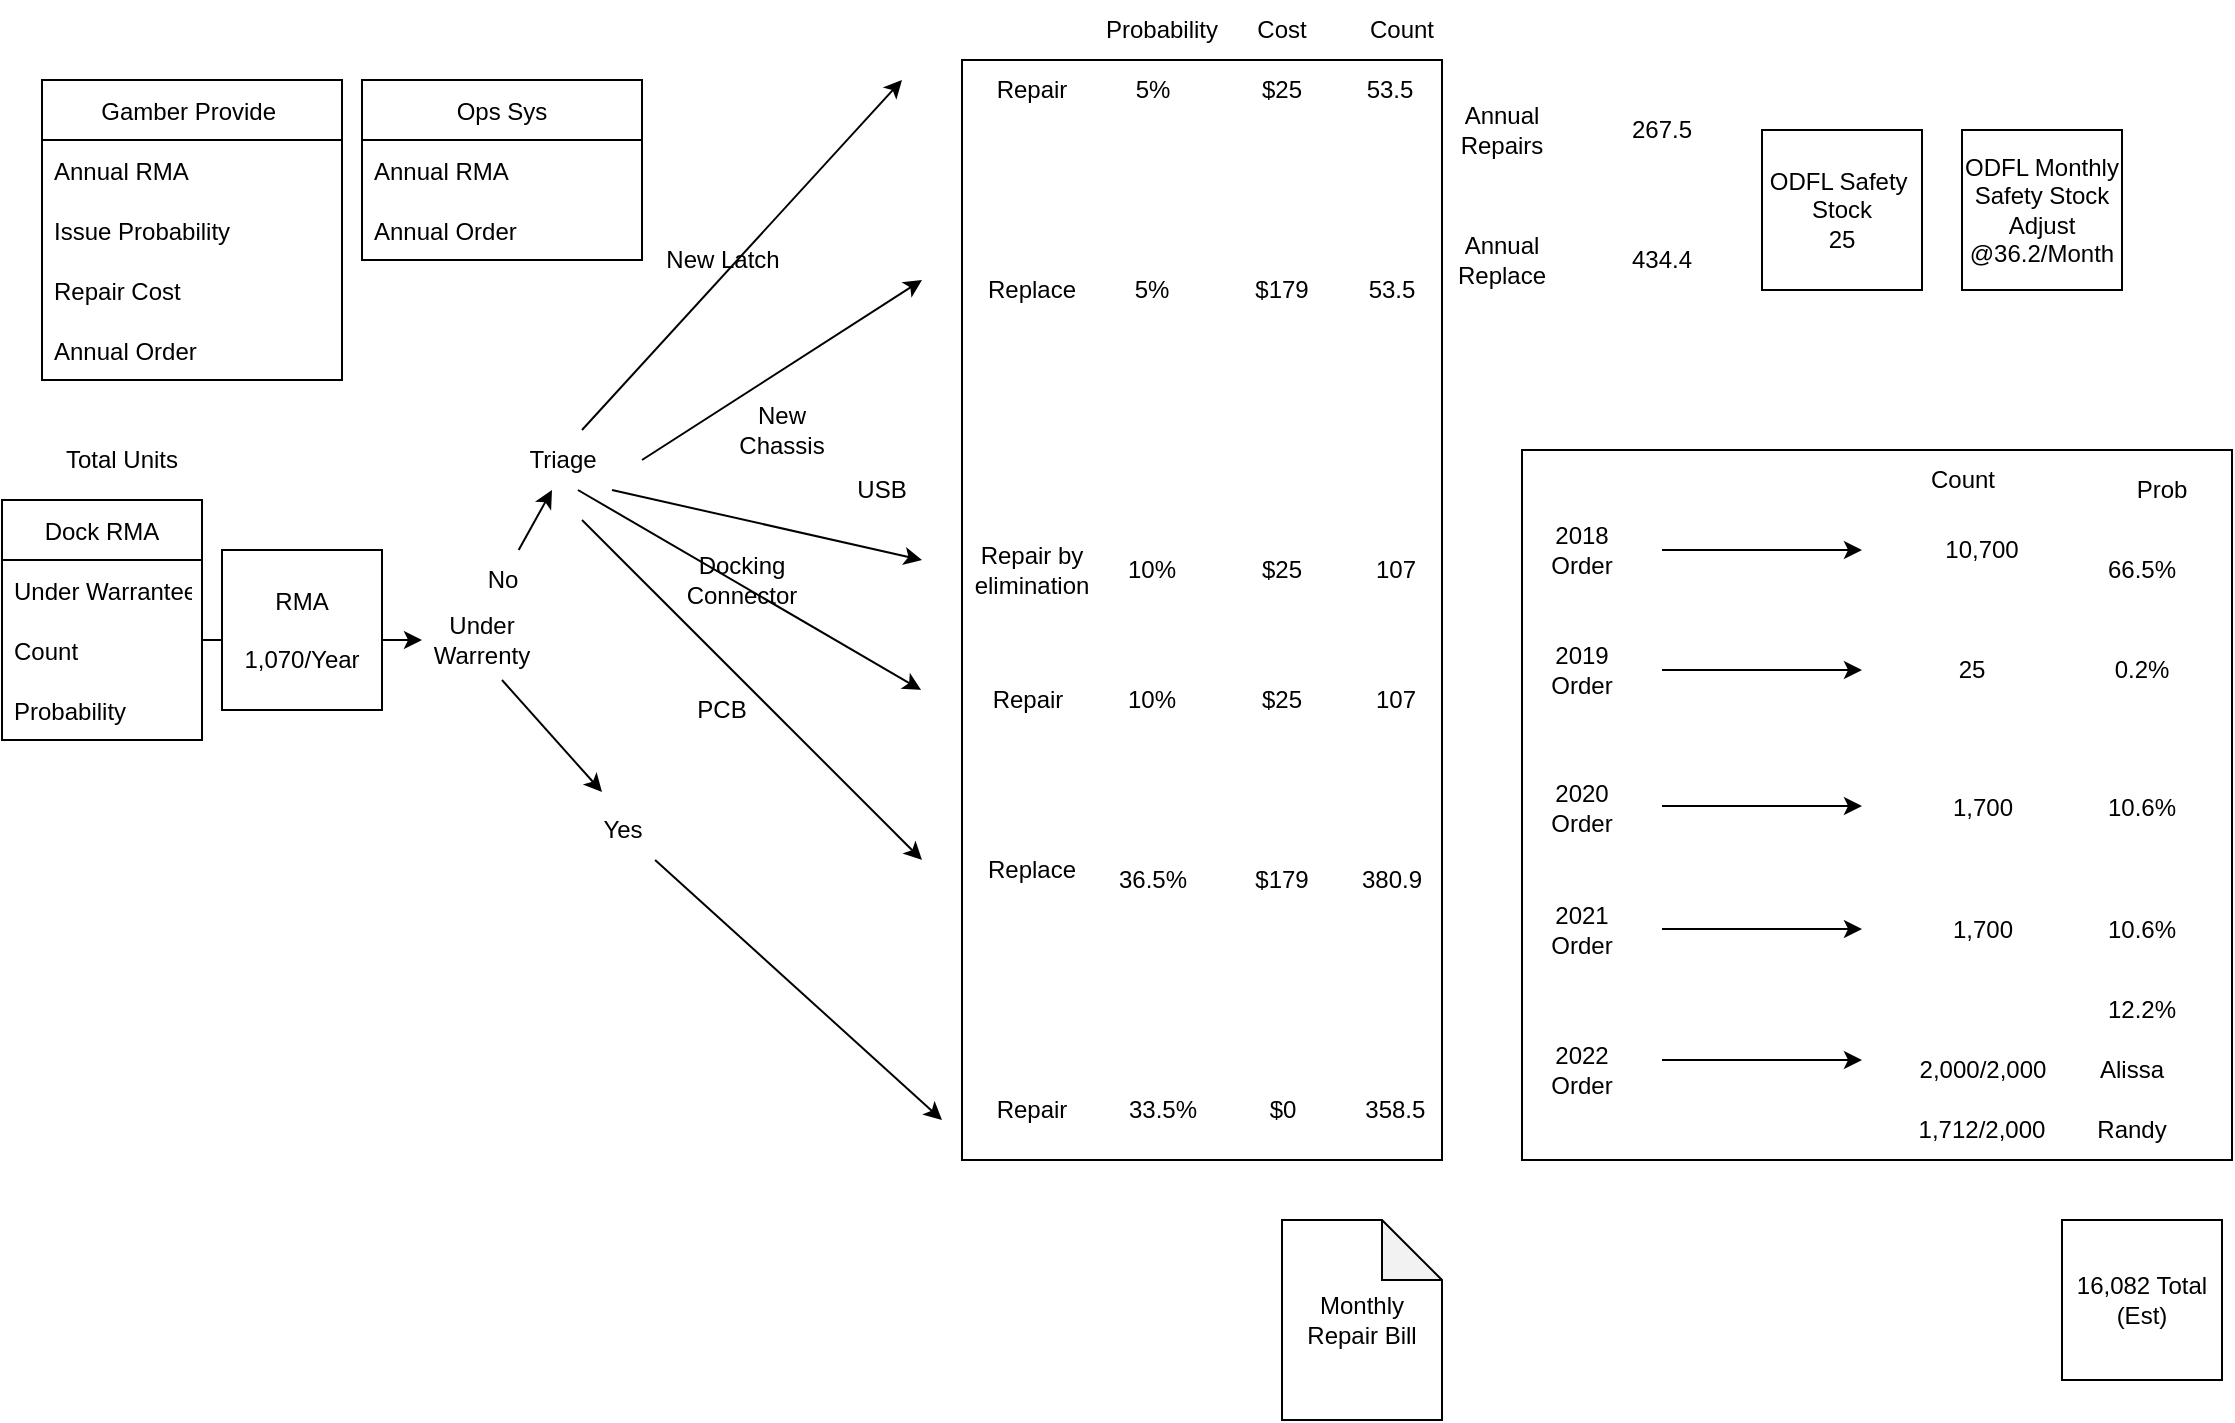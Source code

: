<mxfile version="20.3.3" type="github">
  <diagram id="9ryGAYnsp60zznlVaLfw" name="Page-1">
    <mxGraphModel dx="1422" dy="762" grid="1" gridSize="10" guides="1" tooltips="1" connect="1" arrows="1" fold="1" page="1" pageScale="1" pageWidth="1169" pageHeight="827" math="0" shadow="0">
      <root>
        <mxCell id="0" />
        <mxCell id="1" parent="0" />
        <mxCell id="VQjPy86mHkucHI1g0aib-139" value="" style="rounded=0;whiteSpace=wrap;html=1;" vertex="1" parent="1">
          <mxGeometry x="520" y="40" width="240" height="550" as="geometry" />
        </mxCell>
        <mxCell id="VQjPy86mHkucHI1g0aib-135" value="" style="whiteSpace=wrap;html=1;aspect=fixed;" vertex="1" parent="1">
          <mxGeometry x="800" y="235" width="355" height="355" as="geometry" />
        </mxCell>
        <mxCell id="VQjPy86mHkucHI1g0aib-1" value="" style="endArrow=classic;html=1;rounded=0;" edge="1" parent="1">
          <mxGeometry width="50" height="50" relative="1" as="geometry">
            <mxPoint x="140" y="330" as="sourcePoint" />
            <mxPoint x="250" y="330" as="targetPoint" />
          </mxGeometry>
        </mxCell>
        <mxCell id="VQjPy86mHkucHI1g0aib-3" value="" style="endArrow=classic;html=1;rounded=0;startArrow=none;entryX=0.25;entryY=1;entryDx=0;entryDy=0;" edge="1" parent="1" source="VQjPy86mHkucHI1g0aib-6">
          <mxGeometry width="50" height="50" relative="1" as="geometry">
            <mxPoint x="270" y="310" as="sourcePoint" />
            <mxPoint x="315" y="255" as="targetPoint" />
          </mxGeometry>
        </mxCell>
        <mxCell id="VQjPy86mHkucHI1g0aib-4" value="Under Warrenty" style="text;html=1;strokeColor=none;fillColor=none;align=center;verticalAlign=middle;whiteSpace=wrap;rounded=0;" vertex="1" parent="1">
          <mxGeometry x="250" y="315" width="60" height="30" as="geometry" />
        </mxCell>
        <mxCell id="VQjPy86mHkucHI1g0aib-5" value="" style="endArrow=classic;html=1;rounded=0;exitX=0.5;exitY=0;exitDx=0;exitDy=0;" edge="1" parent="1">
          <mxGeometry width="50" height="50" relative="1" as="geometry">
            <mxPoint x="330" y="225" as="sourcePoint" />
            <mxPoint x="490" y="50" as="targetPoint" />
          </mxGeometry>
        </mxCell>
        <mxCell id="VQjPy86mHkucHI1g0aib-7" value="" style="endArrow=classic;html=1;rounded=0;startArrow=none;" edge="1" parent="1" source="VQjPy86mHkucHI1g0aib-8">
          <mxGeometry width="50" height="50" relative="1" as="geometry">
            <mxPoint x="300" y="380" as="sourcePoint" />
            <mxPoint x="510" y="570" as="targetPoint" />
          </mxGeometry>
        </mxCell>
        <mxCell id="VQjPy86mHkucHI1g0aib-10" value="" style="endArrow=classic;html=1;rounded=0;exitX=1;exitY=0.5;exitDx=0;exitDy=0;" edge="1" parent="1">
          <mxGeometry width="50" height="50" relative="1" as="geometry">
            <mxPoint x="360" y="240" as="sourcePoint" />
            <mxPoint x="500" y="150" as="targetPoint" />
          </mxGeometry>
        </mxCell>
        <mxCell id="VQjPy86mHkucHI1g0aib-11" value="" style="endArrow=classic;html=1;rounded=0;exitX=0.633;exitY=1;exitDx=0;exitDy=0;exitPerimeter=0;" edge="1" parent="1" source="VQjPy86mHkucHI1g0aib-85">
          <mxGeometry width="50" height="50" relative="1" as="geometry">
            <mxPoint x="360.43" y="255" as="sourcePoint" />
            <mxPoint x="499.56" y="355" as="targetPoint" />
          </mxGeometry>
        </mxCell>
        <mxCell id="VQjPy86mHkucHI1g0aib-8" value="Yes" style="text;html=1;align=center;verticalAlign=middle;resizable=0;points=[];autosize=1;strokeColor=none;fillColor=none;" vertex="1" parent="1">
          <mxGeometry x="330" y="410" width="40" height="30" as="geometry" />
        </mxCell>
        <mxCell id="VQjPy86mHkucHI1g0aib-6" value="No" style="text;html=1;align=center;verticalAlign=middle;resizable=0;points=[];autosize=1;strokeColor=none;fillColor=none;" vertex="1" parent="1">
          <mxGeometry x="270" y="285" width="40" height="30" as="geometry" />
        </mxCell>
        <mxCell id="VQjPy86mHkucHI1g0aib-13" value="" style="endArrow=none;html=1;rounded=0;" edge="1" parent="1" target="VQjPy86mHkucHI1g0aib-6">
          <mxGeometry width="50" height="50" relative="1" as="geometry">
            <mxPoint x="270" y="310" as="sourcePoint" />
            <mxPoint x="320" y="260" as="targetPoint" />
          </mxGeometry>
        </mxCell>
        <mxCell id="VQjPy86mHkucHI1g0aib-14" value="" style="endArrow=classic;html=1;rounded=0;entryX=0.25;entryY=-0.133;entryDx=0;entryDy=0;entryPerimeter=0;" edge="1" parent="1" target="VQjPy86mHkucHI1g0aib-8">
          <mxGeometry width="50" height="50" relative="1" as="geometry">
            <mxPoint x="290" y="350" as="sourcePoint" />
            <mxPoint x="610" y="350" as="targetPoint" />
          </mxGeometry>
        </mxCell>
        <mxCell id="VQjPy86mHkucHI1g0aib-15" value="New Latch" style="text;html=1;align=center;verticalAlign=middle;resizable=0;points=[];autosize=1;strokeColor=none;fillColor=none;" vertex="1" parent="1">
          <mxGeometry x="360" y="125" width="80" height="30" as="geometry" />
        </mxCell>
        <mxCell id="VQjPy86mHkucHI1g0aib-18" value="New Chassis" style="text;html=1;strokeColor=none;fillColor=none;align=center;verticalAlign=middle;whiteSpace=wrap;rounded=0;" vertex="1" parent="1">
          <mxGeometry x="400" y="210" width="60" height="30" as="geometry" />
        </mxCell>
        <mxCell id="VQjPy86mHkucHI1g0aib-20" value="" style="endArrow=classic;html=1;rounded=0;exitX=0.75;exitY=1;exitDx=0;exitDy=0;" edge="1" parent="1">
          <mxGeometry width="50" height="50" relative="1" as="geometry">
            <mxPoint x="345" y="255" as="sourcePoint" />
            <mxPoint x="500" y="290" as="targetPoint" />
          </mxGeometry>
        </mxCell>
        <mxCell id="VQjPy86mHkucHI1g0aib-28" value="Docking Connector" style="text;html=1;strokeColor=none;fillColor=none;align=center;verticalAlign=middle;whiteSpace=wrap;rounded=0;" vertex="1" parent="1">
          <mxGeometry x="380" y="285" width="60" height="30" as="geometry" />
        </mxCell>
        <mxCell id="VQjPy86mHkucHI1g0aib-29" value="" style="endArrow=classic;html=1;rounded=0;" edge="1" parent="1">
          <mxGeometry width="50" height="50" relative="1" as="geometry">
            <mxPoint x="330" y="270" as="sourcePoint" />
            <mxPoint x="500" y="440" as="targetPoint" />
          </mxGeometry>
        </mxCell>
        <mxCell id="VQjPy86mHkucHI1g0aib-30" value="PCB" style="text;html=1;strokeColor=none;fillColor=none;align=center;verticalAlign=middle;whiteSpace=wrap;rounded=0;" vertex="1" parent="1">
          <mxGeometry x="370" y="350" width="60" height="30" as="geometry" />
        </mxCell>
        <mxCell id="VQjPy86mHkucHI1g0aib-31" value="Repair" style="text;html=1;strokeColor=none;fillColor=none;align=center;verticalAlign=middle;whiteSpace=wrap;rounded=0;" vertex="1" parent="1">
          <mxGeometry x="525" y="40" width="60" height="30" as="geometry" />
        </mxCell>
        <mxCell id="VQjPy86mHkucHI1g0aib-32" value="Replace" style="text;html=1;strokeColor=none;fillColor=none;align=center;verticalAlign=middle;whiteSpace=wrap;rounded=0;" vertex="1" parent="1">
          <mxGeometry x="525" y="140" width="60" height="30" as="geometry" />
        </mxCell>
        <mxCell id="VQjPy86mHkucHI1g0aib-33" value="USB" style="text;html=1;strokeColor=none;fillColor=none;align=center;verticalAlign=middle;whiteSpace=wrap;rounded=0;" vertex="1" parent="1">
          <mxGeometry x="450" y="240" width="60" height="30" as="geometry" />
        </mxCell>
        <mxCell id="VQjPy86mHkucHI1g0aib-34" value="Repair by elimination" style="text;html=1;strokeColor=none;fillColor=none;align=center;verticalAlign=middle;whiteSpace=wrap;rounded=0;" vertex="1" parent="1">
          <mxGeometry x="525" y="280" width="60" height="30" as="geometry" />
        </mxCell>
        <mxCell id="VQjPy86mHkucHI1g0aib-35" value="Repair" style="text;html=1;strokeColor=none;fillColor=none;align=center;verticalAlign=middle;whiteSpace=wrap;rounded=0;" vertex="1" parent="1">
          <mxGeometry x="523" y="345" width="60" height="30" as="geometry" />
        </mxCell>
        <mxCell id="VQjPy86mHkucHI1g0aib-36" value="Replace" style="text;html=1;strokeColor=none;fillColor=none;align=center;verticalAlign=middle;whiteSpace=wrap;rounded=0;" vertex="1" parent="1">
          <mxGeometry x="525" y="430" width="60" height="30" as="geometry" />
        </mxCell>
        <mxCell id="VQjPy86mHkucHI1g0aib-37" value="Total Units" style="text;html=1;strokeColor=none;fillColor=none;align=center;verticalAlign=middle;whiteSpace=wrap;rounded=0;" vertex="1" parent="1">
          <mxGeometry x="70" y="225" width="60" height="30" as="geometry" />
        </mxCell>
        <mxCell id="VQjPy86mHkucHI1g0aib-40" value="Repair" style="text;html=1;strokeColor=none;fillColor=none;align=center;verticalAlign=middle;whiteSpace=wrap;rounded=0;" vertex="1" parent="1">
          <mxGeometry x="525" y="550" width="60" height="30" as="geometry" />
        </mxCell>
        <mxCell id="VQjPy86mHkucHI1g0aib-41" value="Annual Repairs" style="text;html=1;strokeColor=none;fillColor=none;align=center;verticalAlign=middle;whiteSpace=wrap;rounded=0;" vertex="1" parent="1">
          <mxGeometry x="760" y="60" width="60" height="30" as="geometry" />
        </mxCell>
        <mxCell id="VQjPy86mHkucHI1g0aib-42" value="Annual Replace" style="text;html=1;strokeColor=none;fillColor=none;align=center;verticalAlign=middle;whiteSpace=wrap;rounded=0;" vertex="1" parent="1">
          <mxGeometry x="760" y="125" width="60" height="30" as="geometry" />
        </mxCell>
        <mxCell id="VQjPy86mHkucHI1g0aib-44" value="" style="endArrow=classic;html=1;rounded=0;" edge="1" parent="1">
          <mxGeometry width="50" height="50" relative="1" as="geometry">
            <mxPoint x="870" y="285" as="sourcePoint" />
            <mxPoint x="970" y="285" as="targetPoint" />
          </mxGeometry>
        </mxCell>
        <mxCell id="VQjPy86mHkucHI1g0aib-46" value="2018 Order" style="text;html=1;strokeColor=none;fillColor=none;align=center;verticalAlign=middle;whiteSpace=wrap;rounded=0;" vertex="1" parent="1">
          <mxGeometry x="800" y="270" width="60" height="30" as="geometry" />
        </mxCell>
        <mxCell id="VQjPy86mHkucHI1g0aib-47" value="10,700" style="text;html=1;strokeColor=none;fillColor=none;align=center;verticalAlign=middle;whiteSpace=wrap;rounded=0;" vertex="1" parent="1">
          <mxGeometry x="1000" y="270" width="60" height="30" as="geometry" />
        </mxCell>
        <mxCell id="VQjPy86mHkucHI1g0aib-48" value="2019&lt;br&gt;Order" style="text;html=1;strokeColor=none;fillColor=none;align=center;verticalAlign=middle;whiteSpace=wrap;rounded=0;" vertex="1" parent="1">
          <mxGeometry x="800" y="330" width="60" height="30" as="geometry" />
        </mxCell>
        <mxCell id="VQjPy86mHkucHI1g0aib-49" value="" style="endArrow=classic;html=1;rounded=0;" edge="1" parent="1">
          <mxGeometry width="50" height="50" relative="1" as="geometry">
            <mxPoint x="870" y="345" as="sourcePoint" />
            <mxPoint x="970" y="345" as="targetPoint" />
          </mxGeometry>
        </mxCell>
        <mxCell id="VQjPy86mHkucHI1g0aib-50" value="25" style="text;html=1;strokeColor=none;fillColor=none;align=center;verticalAlign=middle;whiteSpace=wrap;rounded=0;" vertex="1" parent="1">
          <mxGeometry x="995" y="330" width="60" height="30" as="geometry" />
        </mxCell>
        <mxCell id="VQjPy86mHkucHI1g0aib-51" value="2020 Order" style="text;html=1;strokeColor=none;fillColor=none;align=center;verticalAlign=middle;whiteSpace=wrap;rounded=0;" vertex="1" parent="1">
          <mxGeometry x="800" y="399" width="60" height="30" as="geometry" />
        </mxCell>
        <mxCell id="VQjPy86mHkucHI1g0aib-52" value="2021&lt;br&gt;Order" style="text;html=1;strokeColor=none;fillColor=none;align=center;verticalAlign=middle;whiteSpace=wrap;rounded=0;" vertex="1" parent="1">
          <mxGeometry x="800" y="460" width="60" height="30" as="geometry" />
        </mxCell>
        <mxCell id="VQjPy86mHkucHI1g0aib-53" value="2022&lt;br&gt;Order" style="text;html=1;strokeColor=none;fillColor=none;align=center;verticalAlign=middle;whiteSpace=wrap;rounded=0;" vertex="1" parent="1">
          <mxGeometry x="800" y="530" width="60" height="30" as="geometry" />
        </mxCell>
        <mxCell id="VQjPy86mHkucHI1g0aib-54" value="" style="endArrow=classic;html=1;rounded=0;" edge="1" parent="1">
          <mxGeometry width="50" height="50" relative="1" as="geometry">
            <mxPoint x="870" y="474.5" as="sourcePoint" />
            <mxPoint x="970" y="474.5" as="targetPoint" />
          </mxGeometry>
        </mxCell>
        <mxCell id="VQjPy86mHkucHI1g0aib-55" value="" style="endArrow=classic;html=1;rounded=0;" edge="1" parent="1">
          <mxGeometry width="50" height="50" relative="1" as="geometry">
            <mxPoint x="870" y="540" as="sourcePoint" />
            <mxPoint x="970" y="540" as="targetPoint" />
          </mxGeometry>
        </mxCell>
        <mxCell id="VQjPy86mHkucHI1g0aib-56" value="1,700" style="text;html=1;align=center;verticalAlign=middle;resizable=0;points=[];autosize=1;strokeColor=none;fillColor=none;" vertex="1" parent="1">
          <mxGeometry x="1005" y="460" width="50" height="30" as="geometry" />
        </mxCell>
        <mxCell id="VQjPy86mHkucHI1g0aib-57" value="2,000/2,000" style="text;html=1;align=center;verticalAlign=middle;resizable=0;points=[];autosize=1;strokeColor=none;fillColor=none;" vertex="1" parent="1">
          <mxGeometry x="985" y="530" width="90" height="30" as="geometry" />
        </mxCell>
        <mxCell id="VQjPy86mHkucHI1g0aib-58" value="" style="endArrow=classic;html=1;rounded=0;" edge="1" parent="1">
          <mxGeometry width="50" height="50" relative="1" as="geometry">
            <mxPoint x="870" y="413" as="sourcePoint" />
            <mxPoint x="970" y="413" as="targetPoint" />
          </mxGeometry>
        </mxCell>
        <mxCell id="VQjPy86mHkucHI1g0aib-59" value="1,700" style="text;html=1;align=center;verticalAlign=middle;resizable=0;points=[];autosize=1;strokeColor=none;fillColor=none;" vertex="1" parent="1">
          <mxGeometry x="1005" y="399" width="50" height="30" as="geometry" />
        </mxCell>
        <mxCell id="VQjPy86mHkucHI1g0aib-68" value="Gamber Provide " style="swimlane;fontStyle=0;childLayout=stackLayout;horizontal=1;startSize=30;horizontalStack=0;resizeParent=1;resizeParentMax=0;resizeLast=0;collapsible=1;marginBottom=0;" vertex="1" parent="1">
          <mxGeometry x="60" y="50" width="150" height="150" as="geometry" />
        </mxCell>
        <mxCell id="VQjPy86mHkucHI1g0aib-69" value="Annual RMA " style="text;strokeColor=none;fillColor=none;align=left;verticalAlign=middle;spacingLeft=4;spacingRight=4;overflow=hidden;points=[[0,0.5],[1,0.5]];portConstraint=eastwest;rotatable=0;" vertex="1" parent="VQjPy86mHkucHI1g0aib-68">
          <mxGeometry y="30" width="150" height="30" as="geometry" />
        </mxCell>
        <mxCell id="VQjPy86mHkucHI1g0aib-70" value="Issue Probability" style="text;strokeColor=none;fillColor=none;align=left;verticalAlign=middle;spacingLeft=4;spacingRight=4;overflow=hidden;points=[[0,0.5],[1,0.5]];portConstraint=eastwest;rotatable=0;" vertex="1" parent="VQjPy86mHkucHI1g0aib-68">
          <mxGeometry y="60" width="150" height="30" as="geometry" />
        </mxCell>
        <mxCell id="VQjPy86mHkucHI1g0aib-90" value="Repair Cost" style="text;strokeColor=none;fillColor=none;align=left;verticalAlign=middle;spacingLeft=4;spacingRight=4;overflow=hidden;points=[[0,0.5],[1,0.5]];portConstraint=eastwest;rotatable=0;" vertex="1" parent="VQjPy86mHkucHI1g0aib-68">
          <mxGeometry y="90" width="150" height="30" as="geometry" />
        </mxCell>
        <mxCell id="VQjPy86mHkucHI1g0aib-71" value="Annual Order" style="text;strokeColor=none;fillColor=none;align=left;verticalAlign=middle;spacingLeft=4;spacingRight=4;overflow=hidden;points=[[0,0.5],[1,0.5]];portConstraint=eastwest;rotatable=0;" vertex="1" parent="VQjPy86mHkucHI1g0aib-68">
          <mxGeometry y="120" width="150" height="30" as="geometry" />
        </mxCell>
        <mxCell id="VQjPy86mHkucHI1g0aib-72" value="Ops Sys" style="swimlane;fontStyle=0;childLayout=stackLayout;horizontal=1;startSize=30;horizontalStack=0;resizeParent=1;resizeParentMax=0;resizeLast=0;collapsible=1;marginBottom=0;" vertex="1" parent="1">
          <mxGeometry x="220" y="50" width="140" height="90" as="geometry" />
        </mxCell>
        <mxCell id="VQjPy86mHkucHI1g0aib-73" value="Annual RMA " style="text;strokeColor=none;fillColor=none;align=left;verticalAlign=middle;spacingLeft=4;spacingRight=4;overflow=hidden;points=[[0,0.5],[1,0.5]];portConstraint=eastwest;rotatable=0;" vertex="1" parent="VQjPy86mHkucHI1g0aib-72">
          <mxGeometry y="30" width="140" height="30" as="geometry" />
        </mxCell>
        <mxCell id="VQjPy86mHkucHI1g0aib-75" value="Annual Order" style="text;strokeColor=none;fillColor=none;align=left;verticalAlign=middle;spacingLeft=4;spacingRight=4;overflow=hidden;points=[[0,0.5],[1,0.5]];portConstraint=eastwest;rotatable=0;" vertex="1" parent="VQjPy86mHkucHI1g0aib-72">
          <mxGeometry y="60" width="140" height="30" as="geometry" />
        </mxCell>
        <mxCell id="VQjPy86mHkucHI1g0aib-76" value="Dock RMA" style="swimlane;fontStyle=0;childLayout=stackLayout;horizontal=1;startSize=30;horizontalStack=0;resizeParent=1;resizeParentMax=0;resizeLast=0;collapsible=1;marginBottom=0;" vertex="1" parent="1">
          <mxGeometry x="40" y="260" width="100" height="120" as="geometry" />
        </mxCell>
        <mxCell id="VQjPy86mHkucHI1g0aib-77" value="Under Warrantee" style="text;strokeColor=none;fillColor=none;align=left;verticalAlign=middle;spacingLeft=4;spacingRight=4;overflow=hidden;points=[[0,0.5],[1,0.5]];portConstraint=eastwest;rotatable=0;" vertex="1" parent="VQjPy86mHkucHI1g0aib-76">
          <mxGeometry y="30" width="100" height="30" as="geometry" />
        </mxCell>
        <mxCell id="VQjPy86mHkucHI1g0aib-78" value="Count " style="text;strokeColor=none;fillColor=none;align=left;verticalAlign=middle;spacingLeft=4;spacingRight=4;overflow=hidden;points=[[0,0.5],[1,0.5]];portConstraint=eastwest;rotatable=0;" vertex="1" parent="VQjPy86mHkucHI1g0aib-76">
          <mxGeometry y="60" width="100" height="30" as="geometry" />
        </mxCell>
        <mxCell id="VQjPy86mHkucHI1g0aib-79" value="Probability" style="text;strokeColor=none;fillColor=none;align=left;verticalAlign=middle;spacingLeft=4;spacingRight=4;overflow=hidden;points=[[0,0.5],[1,0.5]];portConstraint=eastwest;rotatable=0;" vertex="1" parent="VQjPy86mHkucHI1g0aib-76">
          <mxGeometry y="90" width="100" height="30" as="geometry" />
        </mxCell>
        <mxCell id="VQjPy86mHkucHI1g0aib-80" value="RMA&lt;br&gt;&lt;br&gt;1,070/Year" style="whiteSpace=wrap;html=1;aspect=fixed;" vertex="1" parent="1">
          <mxGeometry x="150" y="285" width="80" height="80" as="geometry" />
        </mxCell>
        <mxCell id="VQjPy86mHkucHI1g0aib-85" value="Triage" style="text;html=1;align=center;verticalAlign=middle;resizable=0;points=[];autosize=1;strokeColor=none;fillColor=none;" vertex="1" parent="1">
          <mxGeometry x="290" y="225" width="60" height="30" as="geometry" />
        </mxCell>
        <mxCell id="VQjPy86mHkucHI1g0aib-86" value="Cost" style="text;html=1;strokeColor=none;fillColor=none;align=center;verticalAlign=middle;whiteSpace=wrap;rounded=0;" vertex="1" parent="1">
          <mxGeometry x="650" y="10" width="60" height="30" as="geometry" />
        </mxCell>
        <mxCell id="VQjPy86mHkucHI1g0aib-88" value="$25" style="text;html=1;strokeColor=none;fillColor=none;align=center;verticalAlign=middle;whiteSpace=wrap;rounded=0;" vertex="1" parent="1">
          <mxGeometry x="650" y="345" width="60" height="30" as="geometry" />
        </mxCell>
        <mxCell id="VQjPy86mHkucHI1g0aib-91" value="Monthly Repair Bill" style="shape=note;whiteSpace=wrap;html=1;backgroundOutline=1;darkOpacity=0.05;" vertex="1" parent="1">
          <mxGeometry x="680" y="620" width="80" height="100" as="geometry" />
        </mxCell>
        <mxCell id="VQjPy86mHkucHI1g0aib-92" value="Alissa" style="text;html=1;strokeColor=none;fillColor=none;align=center;verticalAlign=middle;whiteSpace=wrap;rounded=0;" vertex="1" parent="1">
          <mxGeometry x="1075" y="530" width="60" height="30" as="geometry" />
        </mxCell>
        <mxCell id="VQjPy86mHkucHI1g0aib-93" value="1,712/2,000" style="text;html=1;strokeColor=none;fillColor=none;align=center;verticalAlign=middle;whiteSpace=wrap;rounded=0;" vertex="1" parent="1">
          <mxGeometry x="1000" y="560" width="60" height="30" as="geometry" />
        </mxCell>
        <mxCell id="VQjPy86mHkucHI1g0aib-94" value="Randy" style="text;html=1;strokeColor=none;fillColor=none;align=center;verticalAlign=middle;whiteSpace=wrap;rounded=0;" vertex="1" parent="1">
          <mxGeometry x="1075" y="560" width="60" height="30" as="geometry" />
        </mxCell>
        <mxCell id="VQjPy86mHkucHI1g0aib-95" value="$0" style="text;html=1;align=center;verticalAlign=middle;resizable=0;points=[];autosize=1;strokeColor=none;fillColor=none;" vertex="1" parent="1">
          <mxGeometry x="660" y="550" width="40" height="30" as="geometry" />
        </mxCell>
        <mxCell id="VQjPy86mHkucHI1g0aib-96" value="Probability" style="text;html=1;strokeColor=none;fillColor=none;align=center;verticalAlign=middle;whiteSpace=wrap;rounded=0;" vertex="1" parent="1">
          <mxGeometry x="590" y="10" width="60" height="30" as="geometry" />
        </mxCell>
        <mxCell id="VQjPy86mHkucHI1g0aib-97" value="5%" style="text;html=1;align=center;verticalAlign=middle;resizable=0;points=[];autosize=1;strokeColor=none;fillColor=none;" vertex="1" parent="1">
          <mxGeometry x="595" y="40" width="40" height="30" as="geometry" />
        </mxCell>
        <mxCell id="VQjPy86mHkucHI1g0aib-98" value="33.5%" style="text;html=1;align=center;verticalAlign=middle;resizable=0;points=[];autosize=1;strokeColor=none;fillColor=none;" vertex="1" parent="1">
          <mxGeometry x="590" y="550" width="60" height="30" as="geometry" />
        </mxCell>
        <mxCell id="VQjPy86mHkucHI1g0aib-99" value="36.5%" style="text;html=1;align=center;verticalAlign=middle;resizable=0;points=[];autosize=1;strokeColor=none;fillColor=none;" vertex="1" parent="1">
          <mxGeometry x="585" y="435" width="60" height="30" as="geometry" />
        </mxCell>
        <mxCell id="VQjPy86mHkucHI1g0aib-100" value="10%" style="text;html=1;strokeColor=none;fillColor=none;align=center;verticalAlign=middle;whiteSpace=wrap;rounded=0;" vertex="1" parent="1">
          <mxGeometry x="585" y="345" width="60" height="30" as="geometry" />
        </mxCell>
        <mxCell id="VQjPy86mHkucHI1g0aib-101" value="10%" style="text;html=1;strokeColor=none;fillColor=none;align=center;verticalAlign=middle;whiteSpace=wrap;rounded=0;" vertex="1" parent="1">
          <mxGeometry x="585" y="280" width="60" height="30" as="geometry" />
        </mxCell>
        <mxCell id="VQjPy86mHkucHI1g0aib-102" style="edgeStyle=orthogonalEdgeStyle;rounded=0;orthogonalLoop=1;jettySize=auto;html=1;exitX=0.5;exitY=1;exitDx=0;exitDy=0;" edge="1" parent="1" source="VQjPy86mHkucHI1g0aib-101" target="VQjPy86mHkucHI1g0aib-101">
          <mxGeometry relative="1" as="geometry" />
        </mxCell>
        <mxCell id="VQjPy86mHkucHI1g0aib-103" value="5%" style="text;html=1;strokeColor=none;fillColor=none;align=center;verticalAlign=middle;whiteSpace=wrap;rounded=0;" vertex="1" parent="1">
          <mxGeometry x="585" y="140" width="60" height="30" as="geometry" />
        </mxCell>
        <mxCell id="VQjPy86mHkucHI1g0aib-104" value="$179" style="text;html=1;strokeColor=none;fillColor=none;align=center;verticalAlign=middle;whiteSpace=wrap;rounded=0;" vertex="1" parent="1">
          <mxGeometry x="650" y="140" width="60" height="30" as="geometry" />
        </mxCell>
        <mxCell id="VQjPy86mHkucHI1g0aib-105" value="$179" style="text;html=1;strokeColor=none;fillColor=none;align=center;verticalAlign=middle;whiteSpace=wrap;rounded=0;" vertex="1" parent="1">
          <mxGeometry x="650" y="435" width="60" height="30" as="geometry" />
        </mxCell>
        <mxCell id="VQjPy86mHkucHI1g0aib-106" value="$25" style="text;html=1;strokeColor=none;fillColor=none;align=center;verticalAlign=middle;whiteSpace=wrap;rounded=0;" vertex="1" parent="1">
          <mxGeometry x="650" y="280" width="60" height="30" as="geometry" />
        </mxCell>
        <mxCell id="VQjPy86mHkucHI1g0aib-107" value="$25" style="text;html=1;strokeColor=none;fillColor=none;align=center;verticalAlign=middle;whiteSpace=wrap;rounded=0;" vertex="1" parent="1">
          <mxGeometry x="650" y="40" width="60" height="30" as="geometry" />
        </mxCell>
        <mxCell id="VQjPy86mHkucHI1g0aib-108" value="ODFL Safety&amp;nbsp; Stock&lt;br&gt;25" style="whiteSpace=wrap;html=1;aspect=fixed;" vertex="1" parent="1">
          <mxGeometry x="920" y="75" width="80" height="80" as="geometry" />
        </mxCell>
        <mxCell id="VQjPy86mHkucHI1g0aib-109" value="16,082 Total&lt;br&gt;(Est)" style="whiteSpace=wrap;html=1;aspect=fixed;" vertex="1" parent="1">
          <mxGeometry x="1070" y="620" width="80" height="80" as="geometry" />
        </mxCell>
        <mxCell id="VQjPy86mHkucHI1g0aib-110" value="Count" style="text;html=1;align=center;verticalAlign=middle;resizable=0;points=[];autosize=1;strokeColor=none;fillColor=none;" vertex="1" parent="1">
          <mxGeometry x="990" y="235" width="60" height="30" as="geometry" />
        </mxCell>
        <mxCell id="VQjPy86mHkucHI1g0aib-111" value="Prob" style="text;html=1;strokeColor=none;fillColor=none;align=center;verticalAlign=middle;whiteSpace=wrap;rounded=0;" vertex="1" parent="1">
          <mxGeometry x="1090" y="240" width="60" height="30" as="geometry" />
        </mxCell>
        <mxCell id="VQjPy86mHkucHI1g0aib-112" value="66.5%" style="text;html=1;strokeColor=none;fillColor=none;align=center;verticalAlign=middle;whiteSpace=wrap;rounded=0;" vertex="1" parent="1">
          <mxGeometry x="1080" y="280" width="60" height="30" as="geometry" />
        </mxCell>
        <mxCell id="VQjPy86mHkucHI1g0aib-113" value="0.2%" style="text;html=1;strokeColor=none;fillColor=none;align=center;verticalAlign=middle;whiteSpace=wrap;rounded=0;" vertex="1" parent="1">
          <mxGeometry x="1080" y="330" width="60" height="30" as="geometry" />
        </mxCell>
        <mxCell id="VQjPy86mHkucHI1g0aib-114" value="10.6%" style="text;html=1;strokeColor=none;fillColor=none;align=center;verticalAlign=middle;whiteSpace=wrap;rounded=0;" vertex="1" parent="1">
          <mxGeometry x="1080" y="399" width="60" height="30" as="geometry" />
        </mxCell>
        <mxCell id="VQjPy86mHkucHI1g0aib-116" value="10.6%" style="text;html=1;strokeColor=none;fillColor=none;align=center;verticalAlign=middle;whiteSpace=wrap;rounded=0;" vertex="1" parent="1">
          <mxGeometry x="1080" y="460" width="60" height="30" as="geometry" />
        </mxCell>
        <mxCell id="VQjPy86mHkucHI1g0aib-117" value="12.2%" style="text;html=1;strokeColor=none;fillColor=none;align=center;verticalAlign=middle;whiteSpace=wrap;rounded=0;" vertex="1" parent="1">
          <mxGeometry x="1080" y="500" width="60" height="30" as="geometry" />
        </mxCell>
        <mxCell id="VQjPy86mHkucHI1g0aib-118" value="Count" style="text;html=1;strokeColor=none;fillColor=none;align=center;verticalAlign=middle;whiteSpace=wrap;rounded=0;" vertex="1" parent="1">
          <mxGeometry x="710" y="10" width="60" height="30" as="geometry" />
        </mxCell>
        <mxCell id="VQjPy86mHkucHI1g0aib-120" value="53.5" style="text;html=1;strokeColor=none;fillColor=none;align=center;verticalAlign=middle;whiteSpace=wrap;rounded=0;" vertex="1" parent="1">
          <mxGeometry x="704" y="40" width="60" height="30" as="geometry" />
        </mxCell>
        <mxCell id="VQjPy86mHkucHI1g0aib-122" value="53.5" style="text;html=1;strokeColor=none;fillColor=none;align=center;verticalAlign=middle;whiteSpace=wrap;rounded=0;" vertex="1" parent="1">
          <mxGeometry x="705" y="140" width="60" height="30" as="geometry" />
        </mxCell>
        <mxCell id="VQjPy86mHkucHI1g0aib-125" value="107" style="text;html=1;strokeColor=none;fillColor=none;align=center;verticalAlign=middle;whiteSpace=wrap;rounded=0;" vertex="1" parent="1">
          <mxGeometry x="707" y="280" width="60" height="30" as="geometry" />
        </mxCell>
        <mxCell id="VQjPy86mHkucHI1g0aib-126" value="107" style="text;html=1;strokeColor=none;fillColor=none;align=center;verticalAlign=middle;whiteSpace=wrap;rounded=0;" vertex="1" parent="1">
          <mxGeometry x="707" y="345" width="60" height="30" as="geometry" />
        </mxCell>
        <mxCell id="VQjPy86mHkucHI1g0aib-128" value="380.9" style="text;html=1;strokeColor=none;fillColor=none;align=center;verticalAlign=middle;whiteSpace=wrap;rounded=0;" vertex="1" parent="1">
          <mxGeometry x="705" y="435" width="60" height="30" as="geometry" />
        </mxCell>
        <mxCell id="VQjPy86mHkucHI1g0aib-129" value="&amp;nbsp;358.5" style="text;html=1;strokeColor=none;fillColor=none;align=center;verticalAlign=middle;whiteSpace=wrap;rounded=0;" vertex="1" parent="1">
          <mxGeometry x="705" y="550" width="60" height="30" as="geometry" />
        </mxCell>
        <mxCell id="VQjPy86mHkucHI1g0aib-130" value="267.5" style="text;html=1;strokeColor=none;fillColor=none;align=center;verticalAlign=middle;whiteSpace=wrap;rounded=0;" vertex="1" parent="1">
          <mxGeometry x="840" y="60" width="60" height="30" as="geometry" />
        </mxCell>
        <mxCell id="VQjPy86mHkucHI1g0aib-131" value="434.4" style="text;html=1;strokeColor=none;fillColor=none;align=center;verticalAlign=middle;whiteSpace=wrap;rounded=0;" vertex="1" parent="1">
          <mxGeometry x="840" y="125" width="60" height="30" as="geometry" />
        </mxCell>
        <mxCell id="VQjPy86mHkucHI1g0aib-132" value="ODFL Monthly Safety Stock Adjust @36.2/Month" style="whiteSpace=wrap;html=1;aspect=fixed;" vertex="1" parent="1">
          <mxGeometry x="1020" y="75" width="80" height="80" as="geometry" />
        </mxCell>
      </root>
    </mxGraphModel>
  </diagram>
</mxfile>
